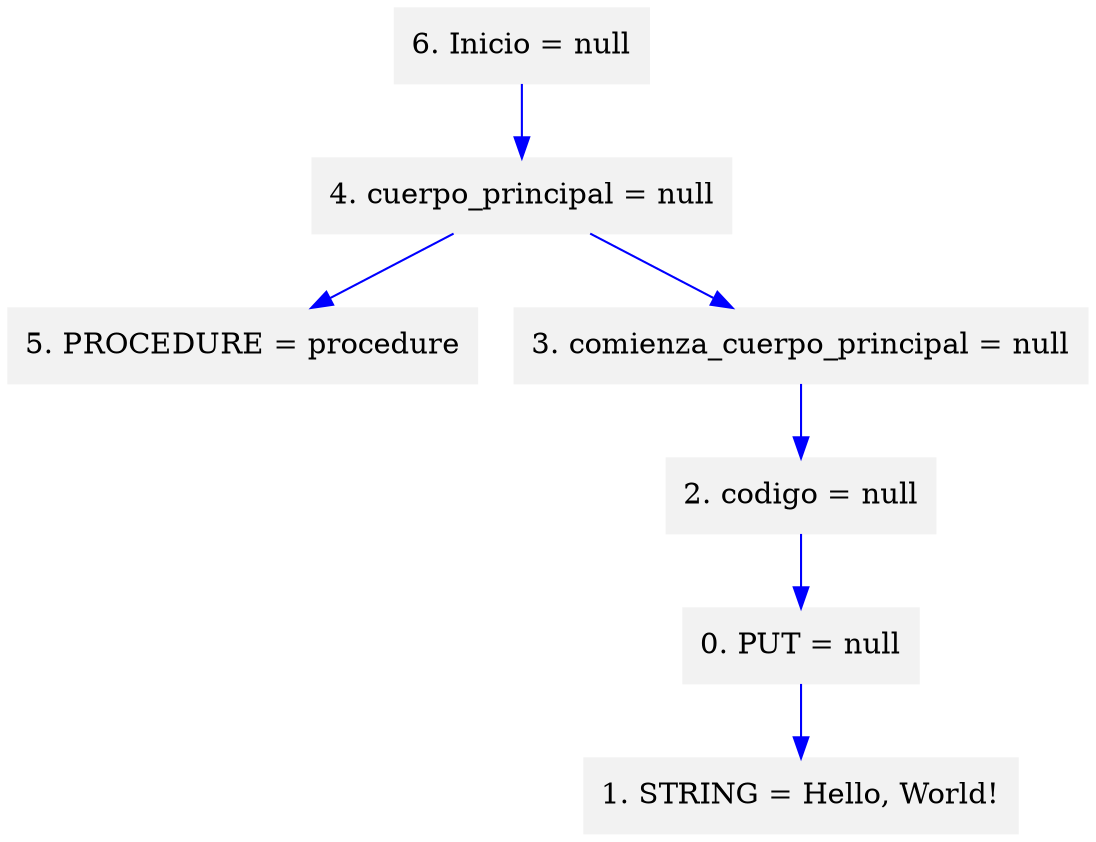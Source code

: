 digraph G {node[shape=box, style=filled, color=Gray95]; edge[color=blue];rankdir=UD 

"6. Inicio = null"->"4. cuerpo_principal = null""4. cuerpo_principal = null"->"5. PROCEDURE = procedure""4. cuerpo_principal = null"->"3. comienza_cuerpo_principal = null""3. comienza_cuerpo_principal = null"->"2. codigo = null""2. codigo = null"->"0. PUT = null""0. PUT = null"->"1. STRING = Hello, World!"

}

